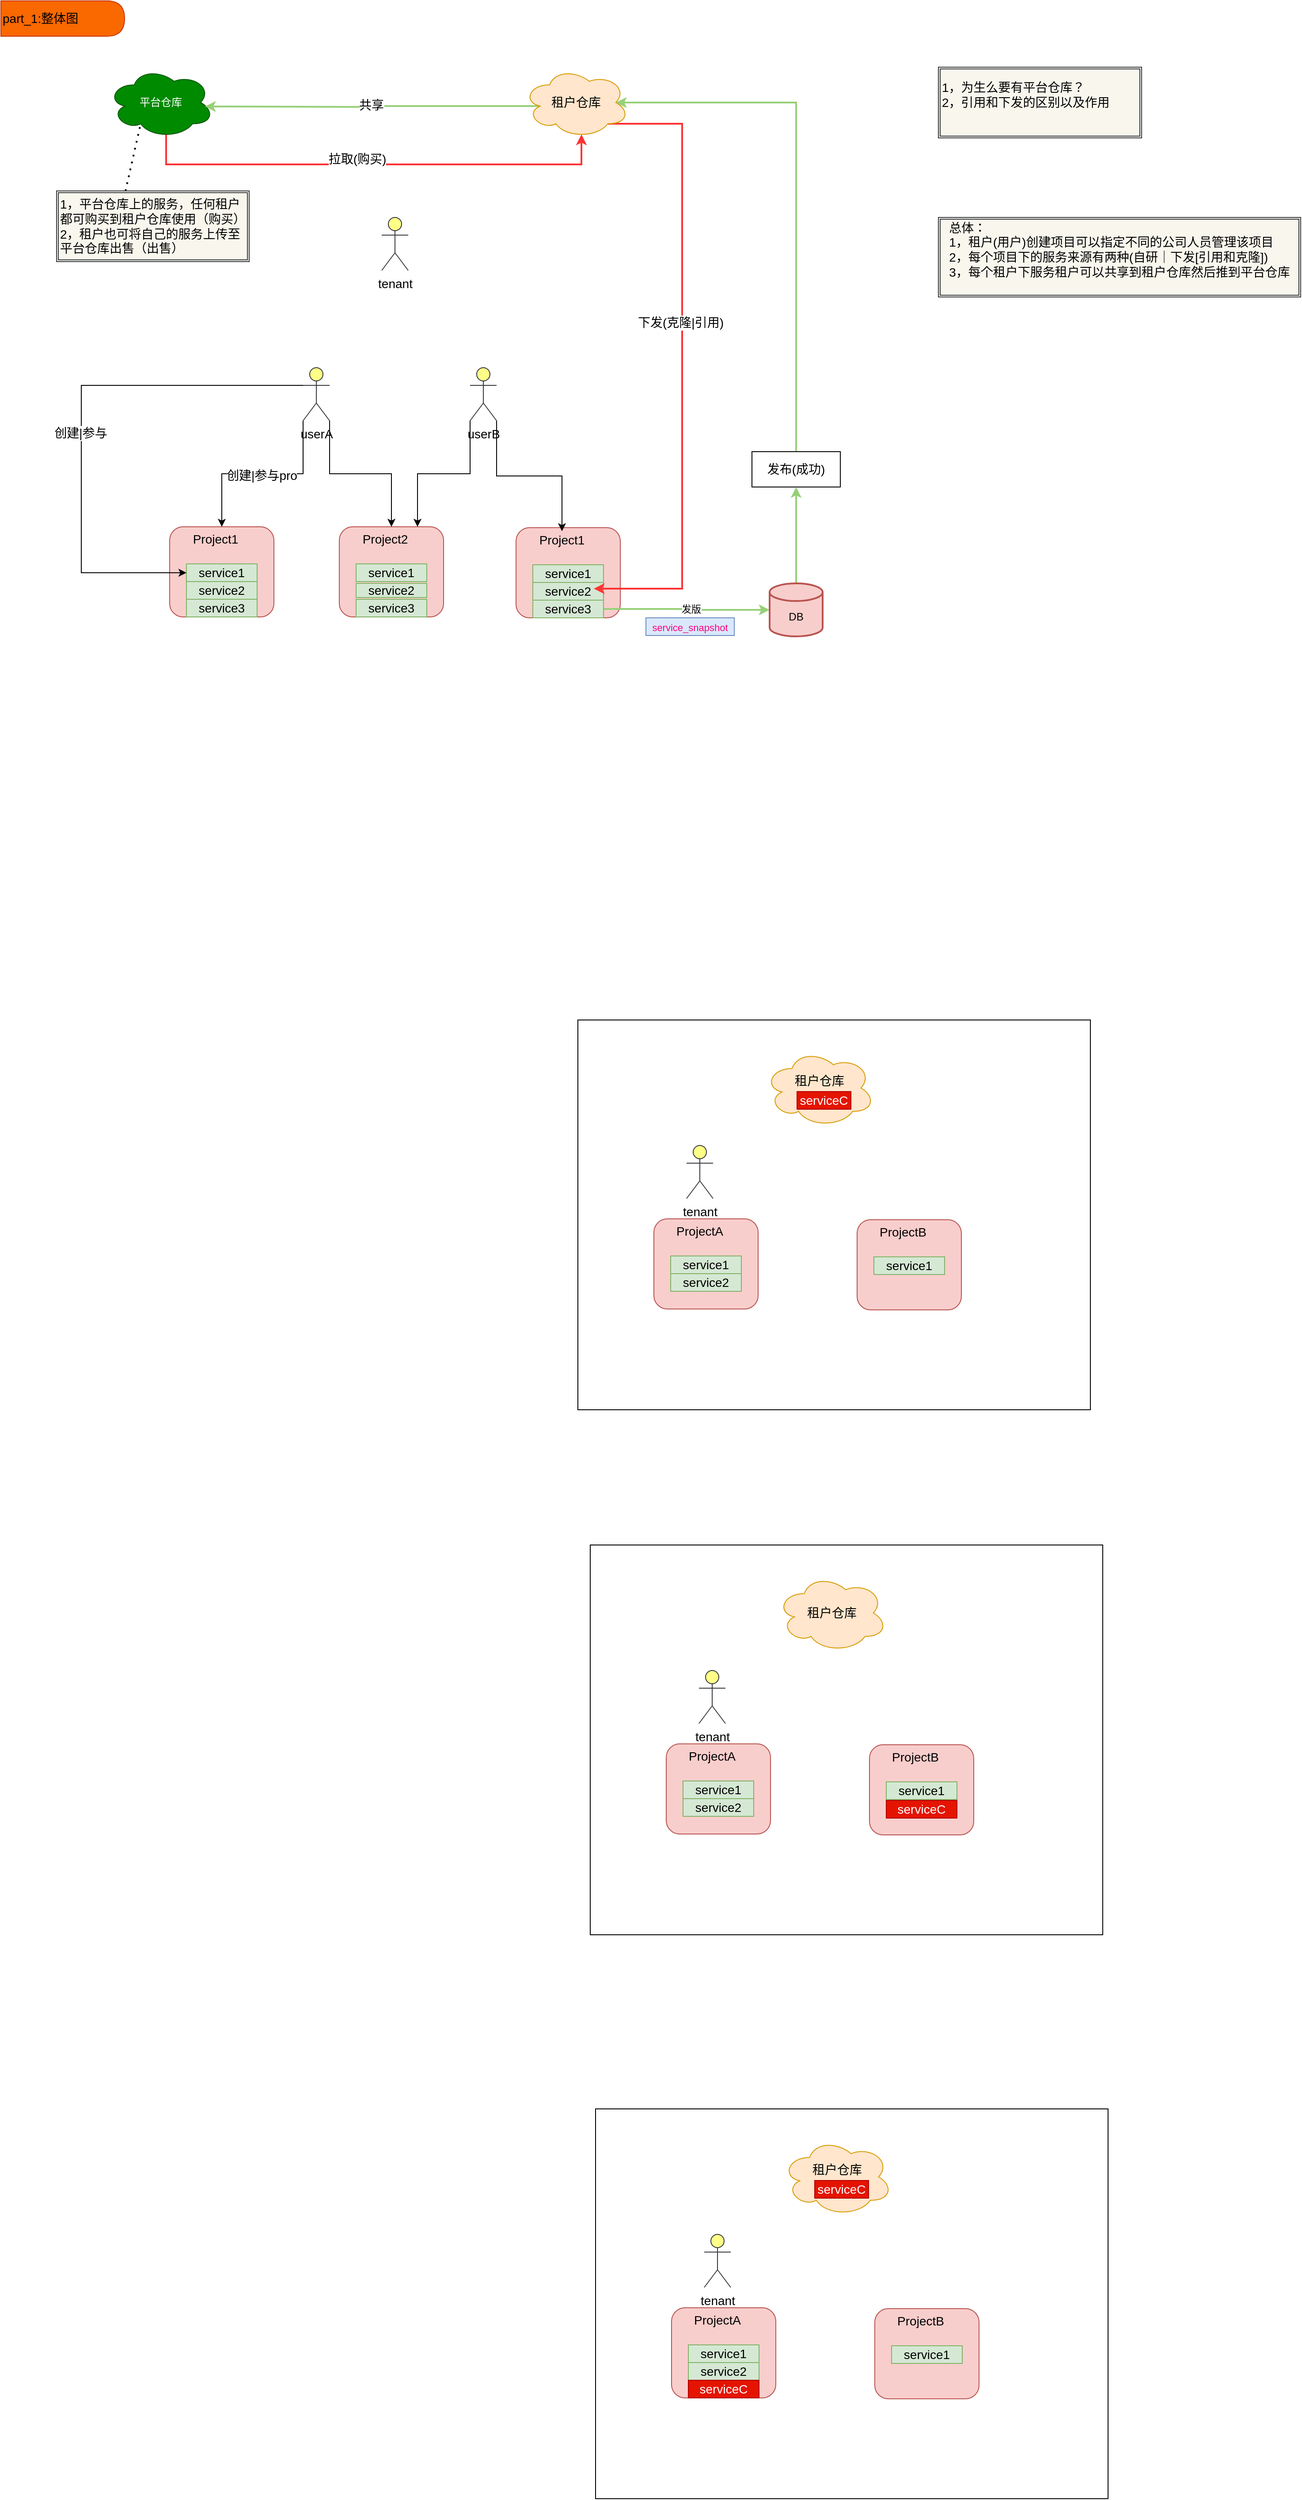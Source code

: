 <mxfile version="14.9.7" type="github">
  <diagram name="Page-1" id="97916047-d0de-89f5-080d-49f4d83e522f">
    <mxGraphModel dx="2993" dy="1817" grid="0" gridSize="10" guides="1" tooltips="1" connect="1" arrows="1" fold="1" page="1" pageScale="1.5" pageWidth="4681" pageHeight="3300" background="none" math="0" shadow="0">
      <root>
        <mxCell id="0" />
        <mxCell id="1" parent="0" />
        <mxCell id="XiP37MumvkjMzCkYlwh3-148" style="edgeStyle=orthogonalEdgeStyle;rounded=0;orthogonalLoop=1;jettySize=auto;html=1;exitX=0.55;exitY=0.95;exitDx=0;exitDy=0;exitPerimeter=0;entryX=0.55;entryY=0.95;entryDx=0;entryDy=0;entryPerimeter=0;fontSize=14;fontColor=#33FF33;strokeWidth=2;strokeColor=#FF3333;" parent="1" source="XiP37MumvkjMzCkYlwh3-59" target="XiP37MumvkjMzCkYlwh3-65" edge="1">
          <mxGeometry relative="1" as="geometry">
            <Array as="points">
              <mxPoint x="187" y="225" />
              <mxPoint x="657" y="225" />
            </Array>
          </mxGeometry>
        </mxCell>
        <mxCell id="XiP37MumvkjMzCkYlwh3-149" value="&lt;font color=&quot;#000000&quot;&gt;拉取(购买)&lt;/font&gt;" style="edgeLabel;html=1;align=center;verticalAlign=middle;resizable=0;points=[];fontSize=14;fontColor=#33FF33;" parent="XiP37MumvkjMzCkYlwh3-148" vertex="1" connectable="0">
          <mxGeometry x="-0.07" y="6" relative="1" as="geometry">
            <mxPoint as="offset" />
          </mxGeometry>
        </mxCell>
        <mxCell id="XiP37MumvkjMzCkYlwh3-59" value="平台仓库" style="ellipse;shape=cloud;whiteSpace=wrap;html=1;fillColor=#008a00;strokeColor=#005700;fontColor=#ffffff;" parent="1" vertex="1">
          <mxGeometry x="121" y="115" width="120" height="80" as="geometry" />
        </mxCell>
        <mxCell id="XiP37MumvkjMzCkYlwh3-132" style="edgeStyle=orthogonalEdgeStyle;rounded=0;orthogonalLoop=1;jettySize=auto;html=1;exitX=0.16;exitY=0.55;exitDx=0;exitDy=0;exitPerimeter=0;fontSize=14;strokeWidth=2;strokeColor=#97D077;" parent="1" source="XiP37MumvkjMzCkYlwh3-65" edge="1">
          <mxGeometry relative="1" as="geometry">
            <mxPoint x="231" y="159.471" as="targetPoint" />
          </mxGeometry>
        </mxCell>
        <mxCell id="XiP37MumvkjMzCkYlwh3-133" value="共享" style="edgeLabel;html=1;align=center;verticalAlign=middle;resizable=0;points=[];fontSize=14;" parent="XiP37MumvkjMzCkYlwh3-132" vertex="1" connectable="0">
          <mxGeometry x="-0.04" y="-1" relative="1" as="geometry">
            <mxPoint x="-9" as="offset" />
          </mxGeometry>
        </mxCell>
        <mxCell id="XiP37MumvkjMzCkYlwh3-150" style="edgeStyle=orthogonalEdgeStyle;rounded=0;orthogonalLoop=1;jettySize=auto;html=1;exitX=0.8;exitY=0.8;exitDx=0;exitDy=0;exitPerimeter=0;entryX=1;entryY=0.75;entryDx=0;entryDy=0;fontSize=14;fontColor=#33FF33;strokeWidth=2;strokeColor=#FF3333;" parent="1" source="XiP37MumvkjMzCkYlwh3-65" target="XiP37MumvkjMzCkYlwh3-97" edge="1">
          <mxGeometry relative="1" as="geometry">
            <Array as="points">
              <mxPoint x="771" y="179" />
              <mxPoint x="771" y="705" />
              <mxPoint x="691" y="705" />
              <mxPoint x="691" y="713" />
            </Array>
          </mxGeometry>
        </mxCell>
        <mxCell id="XiP37MumvkjMzCkYlwh3-153" value="&lt;font color=&quot;#000000&quot;&gt;下发(克隆|引用)&lt;/font&gt;" style="edgeLabel;html=1;align=center;verticalAlign=middle;resizable=0;points=[];fontSize=14;fontColor=#33FF33;" parent="XiP37MumvkjMzCkYlwh3-150" vertex="1" connectable="0">
          <mxGeometry x="-0.126" y="-2" relative="1" as="geometry">
            <mxPoint as="offset" />
          </mxGeometry>
        </mxCell>
        <mxCell id="XiP37MumvkjMzCkYlwh3-65" value="租户仓库" style="ellipse;shape=cloud;whiteSpace=wrap;html=1;fontSize=14;fillColor=#ffe6cc;strokeColor=#d79b00;" parent="1" vertex="1">
          <mxGeometry x="591" y="115" width="120" height="80" as="geometry" />
        </mxCell>
        <mxCell id="XiP37MumvkjMzCkYlwh3-67" value="" style="rounded=1;whiteSpace=wrap;html=1;fontSize=14;fillColor=#f8cecc;strokeColor=#b85450;" parent="1" vertex="1">
          <mxGeometry x="191" y="635" width="118" height="102" as="geometry" />
        </mxCell>
        <mxCell id="XiP37MumvkjMzCkYlwh3-72" value="tenant" style="shape=umlActor;verticalLabelPosition=bottom;verticalAlign=top;html=1;outlineConnect=0;fontSize=14;fillColor=#ffff88;strokeColor=#36393d;" parent="1" vertex="1">
          <mxGeometry x="431" y="285" width="30" height="60" as="geometry" />
        </mxCell>
        <mxCell id="XiP37MumvkjMzCkYlwh3-77" value="service1" style="rounded=0;whiteSpace=wrap;html=1;fontSize=14;fillColor=#d5e8d4;strokeColor=#82b366;" parent="1" vertex="1">
          <mxGeometry x="210" y="677" width="80" height="20" as="geometry" />
        </mxCell>
        <mxCell id="XiP37MumvkjMzCkYlwh3-78" value="service2" style="rounded=0;whiteSpace=wrap;html=1;fontSize=14;fillColor=#d5e8d4;strokeColor=#82b366;" parent="1" vertex="1">
          <mxGeometry x="210" y="697" width="80" height="20" as="geometry" />
        </mxCell>
        <mxCell id="XiP37MumvkjMzCkYlwh3-79" value="service3" style="rounded=0;whiteSpace=wrap;html=1;fontSize=14;fillColor=#d5e8d4;strokeColor=#82b366;" parent="1" vertex="1">
          <mxGeometry x="210" y="717" width="80" height="20" as="geometry" />
        </mxCell>
        <mxCell id="XiP37MumvkjMzCkYlwh3-91" value="Project1" style="text;html=1;strokeColor=none;fillColor=none;align=center;verticalAlign=middle;whiteSpace=wrap;rounded=0;fontSize=14;" parent="1" vertex="1">
          <mxGeometry x="223" y="639" width="40" height="20" as="geometry" />
        </mxCell>
        <mxCell id="XiP37MumvkjMzCkYlwh3-92" value="" style="rounded=1;whiteSpace=wrap;html=1;fontSize=14;fillColor=#f8cecc;strokeColor=#b85450;" parent="1" vertex="1">
          <mxGeometry x="383" y="635" width="118" height="102" as="geometry" />
        </mxCell>
        <mxCell id="XiP37MumvkjMzCkYlwh3-93" value="service1" style="rounded=0;whiteSpace=wrap;html=1;fontSize=14;fillColor=#d5e8d4;strokeColor=#82b366;" parent="1" vertex="1">
          <mxGeometry x="402" y="677" width="80" height="20" as="geometry" />
        </mxCell>
        <mxCell id="XiP37MumvkjMzCkYlwh3-94" value="service2" style="rounded=0;whiteSpace=wrap;html=1;fontSize=14;fillColor=#d5e8d4;strokeColor=#82b366;" parent="1" vertex="1">
          <mxGeometry x="402" y="699" width="80" height="16" as="geometry" />
        </mxCell>
        <mxCell id="XiP37MumvkjMzCkYlwh3-95" value="service3" style="rounded=0;whiteSpace=wrap;html=1;fontSize=14;fillColor=#d5e8d4;strokeColor=#82b366;" parent="1" vertex="1">
          <mxGeometry x="402" y="717" width="80" height="20" as="geometry" />
        </mxCell>
        <mxCell id="XiP37MumvkjMzCkYlwh3-96" value="Project2" style="text;html=1;strokeColor=none;fillColor=none;align=center;verticalAlign=middle;whiteSpace=wrap;rounded=0;fontSize=14;" parent="1" vertex="1">
          <mxGeometry x="415" y="639" width="40" height="20" as="geometry" />
        </mxCell>
        <mxCell id="XiP37MumvkjMzCkYlwh3-97" value="" style="rounded=1;whiteSpace=wrap;html=1;fontSize=14;fillColor=#f8cecc;strokeColor=#b85450;" parent="1" vertex="1">
          <mxGeometry x="583" y="636" width="118" height="102" as="geometry" />
        </mxCell>
        <mxCell id="XiP37MumvkjMzCkYlwh3-98" value="service1" style="rounded=0;whiteSpace=wrap;html=1;fontSize=14;fillColor=#d5e8d4;strokeColor=#82b366;" parent="1" vertex="1">
          <mxGeometry x="602" y="678" width="80" height="20" as="geometry" />
        </mxCell>
        <mxCell id="XiP37MumvkjMzCkYlwh3-99" value="service2" style="rounded=0;whiteSpace=wrap;html=1;fontSize=14;fillColor=#d5e8d4;strokeColor=#82b366;" parent="1" vertex="1">
          <mxGeometry x="602" y="698" width="80" height="20" as="geometry" />
        </mxCell>
        <mxCell id="mb0j57fvCN2QoR91kA2i-7" style="edgeStyle=orthogonalEdgeStyle;rounded=0;orthogonalLoop=1;jettySize=auto;html=1;exitX=1;exitY=0.5;exitDx=0;exitDy=0;entryX=0;entryY=0.5;entryDx=0;entryDy=0;entryPerimeter=0;strokeWidth=2;strokeColor=#97D077;" parent="1" source="XiP37MumvkjMzCkYlwh3-100" target="mb0j57fvCN2QoR91kA2i-4" edge="1">
          <mxGeometry relative="1" as="geometry" />
        </mxCell>
        <mxCell id="mb0j57fvCN2QoR91kA2i-8" value="发版" style="edgeLabel;html=1;align=center;verticalAlign=middle;resizable=0;points=[];" parent="mb0j57fvCN2QoR91kA2i-7" vertex="1" connectable="0">
          <mxGeometry x="-0.076" relative="1" as="geometry">
            <mxPoint x="11" as="offset" />
          </mxGeometry>
        </mxCell>
        <mxCell id="XiP37MumvkjMzCkYlwh3-100" value="service3" style="rounded=0;whiteSpace=wrap;html=1;fontSize=14;fillColor=#d5e8d4;strokeColor=#82b366;" parent="1" vertex="1">
          <mxGeometry x="602" y="718" width="80" height="20" as="geometry" />
        </mxCell>
        <mxCell id="XiP37MumvkjMzCkYlwh3-101" value="Project1" style="text;html=1;strokeColor=none;fillColor=none;align=center;verticalAlign=middle;whiteSpace=wrap;rounded=0;fontSize=14;" parent="1" vertex="1">
          <mxGeometry x="615" y="640" width="40" height="20" as="geometry" />
        </mxCell>
        <mxCell id="XiP37MumvkjMzCkYlwh3-104" value="&lt;div style=&quot;text-align: left&quot;&gt;&lt;span&gt;总体：&lt;/span&gt;&lt;/div&gt;&lt;div style=&quot;text-align: left&quot;&gt;&lt;span&gt;1，租户(用户)创建项目可以指定不同的公司人员管理该项目&lt;/span&gt;&lt;/div&gt;&lt;div style=&quot;text-align: left&quot;&gt;&lt;span&gt;2，每个项目下的服务来源有两种(自研｜下发[引用和克隆])&lt;/span&gt;&lt;/div&gt;&lt;div style=&quot;text-align: left&quot;&gt;&lt;span&gt;3，每个租户下服务租户可以共享到租户仓库然后推到平台仓库&lt;/span&gt;&lt;/div&gt;&lt;div style=&quot;text-align: left&quot;&gt;&lt;span&gt;&lt;br&gt;&lt;/span&gt;&lt;/div&gt;" style="shape=ext;double=1;rounded=0;whiteSpace=wrap;html=1;fontSize=14;fillColor=#f9f7ed;strokeColor=#36393d;" parent="1" vertex="1">
          <mxGeometry x="1061" y="285" width="410" height="90" as="geometry" />
        </mxCell>
        <mxCell id="XiP37MumvkjMzCkYlwh3-118" style="edgeStyle=orthogonalEdgeStyle;rounded=0;orthogonalLoop=1;jettySize=auto;html=1;exitX=0;exitY=1;exitDx=0;exitDy=0;exitPerimeter=0;entryX=0.5;entryY=0;entryDx=0;entryDy=0;fontSize=14;" parent="1" source="XiP37MumvkjMzCkYlwh3-109" target="XiP37MumvkjMzCkYlwh3-67" edge="1">
          <mxGeometry relative="1" as="geometry" />
        </mxCell>
        <mxCell id="XiP37MumvkjMzCkYlwh3-123" value="创建|参与pro" style="edgeLabel;html=1;align=center;verticalAlign=middle;resizable=0;points=[];fontSize=14;" parent="XiP37MumvkjMzCkYlwh3-118" vertex="1" connectable="0">
          <mxGeometry x="0.01" y="2" relative="1" as="geometry">
            <mxPoint as="offset" />
          </mxGeometry>
        </mxCell>
        <mxCell id="XiP37MumvkjMzCkYlwh3-119" style="edgeStyle=orthogonalEdgeStyle;rounded=0;orthogonalLoop=1;jettySize=auto;html=1;exitX=1;exitY=1;exitDx=0;exitDy=0;exitPerimeter=0;fontSize=14;entryX=0.5;entryY=0;entryDx=0;entryDy=0;" parent="1" source="XiP37MumvkjMzCkYlwh3-109" target="XiP37MumvkjMzCkYlwh3-92" edge="1">
          <mxGeometry relative="1" as="geometry">
            <mxPoint x="442" y="615" as="targetPoint" />
          </mxGeometry>
        </mxCell>
        <mxCell id="XiP37MumvkjMzCkYlwh3-124" style="edgeStyle=orthogonalEdgeStyle;rounded=0;orthogonalLoop=1;jettySize=auto;html=1;exitX=0;exitY=0.333;exitDx=0;exitDy=0;exitPerimeter=0;fontSize=14;entryX=0;entryY=0.5;entryDx=0;entryDy=0;" parent="1" source="XiP37MumvkjMzCkYlwh3-109" target="XiP37MumvkjMzCkYlwh3-77" edge="1">
          <mxGeometry relative="1" as="geometry">
            <mxPoint x="161" y="845" as="targetPoint" />
            <Array as="points">
              <mxPoint x="91" y="475" />
              <mxPoint x="91" y="687" />
            </Array>
          </mxGeometry>
        </mxCell>
        <mxCell id="XiP37MumvkjMzCkYlwh3-125" value="创建|参与" style="edgeLabel;html=1;align=center;verticalAlign=middle;resizable=0;points=[];fontSize=14;" parent="XiP37MumvkjMzCkYlwh3-124" vertex="1" connectable="0">
          <mxGeometry x="0.048" y="-1" relative="1" as="geometry">
            <mxPoint as="offset" />
          </mxGeometry>
        </mxCell>
        <mxCell id="XiP37MumvkjMzCkYlwh3-109" value="userA" style="shape=umlActor;verticalLabelPosition=bottom;verticalAlign=top;html=1;outlineConnect=0;fontSize=14;fillColor=#ffff88;strokeColor=#36393d;" parent="1" vertex="1">
          <mxGeometry x="342" y="455" width="30" height="60" as="geometry" />
        </mxCell>
        <mxCell id="XiP37MumvkjMzCkYlwh3-120" style="edgeStyle=orthogonalEdgeStyle;rounded=0;orthogonalLoop=1;jettySize=auto;html=1;exitX=0;exitY=1;exitDx=0;exitDy=0;exitPerimeter=0;entryX=0.75;entryY=0;entryDx=0;entryDy=0;fontSize=14;" parent="1" source="XiP37MumvkjMzCkYlwh3-113" target="XiP37MumvkjMzCkYlwh3-92" edge="1">
          <mxGeometry relative="1" as="geometry" />
        </mxCell>
        <mxCell id="XiP37MumvkjMzCkYlwh3-121" style="edgeStyle=orthogonalEdgeStyle;rounded=0;orthogonalLoop=1;jettySize=auto;html=1;exitX=1;exitY=1;exitDx=0;exitDy=0;exitPerimeter=0;entryX=0.5;entryY=0;entryDx=0;entryDy=0;fontSize=14;" parent="1" source="XiP37MumvkjMzCkYlwh3-113" target="XiP37MumvkjMzCkYlwh3-101" edge="1">
          <mxGeometry relative="1" as="geometry" />
        </mxCell>
        <mxCell id="XiP37MumvkjMzCkYlwh3-113" value="userB" style="shape=umlActor;verticalLabelPosition=bottom;verticalAlign=top;html=1;outlineConnect=0;fontSize=14;fillColor=#ffff88;strokeColor=#36393d;" parent="1" vertex="1">
          <mxGeometry x="531" y="455" width="30" height="60" as="geometry" />
        </mxCell>
        <mxCell id="XiP37MumvkjMzCkYlwh3-134" value="1，平台仓库上的服务，任何租户都可购买到租户仓库使用（购买）&lt;br&gt;2，租户也可将自己的服务上传至平台仓库出售（出售）" style="shape=ext;double=1;rounded=0;whiteSpace=wrap;html=1;fontSize=14;align=left;fillColor=#f9f7ed;strokeColor=#36393d;" parent="1" vertex="1">
          <mxGeometry x="63" y="255" width="218" height="80" as="geometry" />
        </mxCell>
        <mxCell id="XiP37MumvkjMzCkYlwh3-135" value="" style="endArrow=none;dashed=1;html=1;dashPattern=1 3;strokeWidth=2;fontSize=14;entryX=0.31;entryY=0.8;entryDx=0;entryDy=0;entryPerimeter=0;" parent="1" target="XiP37MumvkjMzCkYlwh3-59" edge="1">
          <mxGeometry width="50" height="50" relative="1" as="geometry">
            <mxPoint x="141" y="255" as="sourcePoint" />
            <mxPoint x="161" y="205" as="targetPoint" />
          </mxGeometry>
        </mxCell>
        <mxCell id="XiP37MumvkjMzCkYlwh3-152" value="" style="endArrow=classic;html=1;fontSize=14;fontColor=#33FF33;strokeWidth=2;strokeColor=#FF3333;" parent="1" edge="1">
          <mxGeometry width="50" height="50" relative="1" as="geometry">
            <mxPoint x="721" y="705" as="sourcePoint" />
            <mxPoint x="671" y="705" as="targetPoint" />
          </mxGeometry>
        </mxCell>
        <mxCell id="XiP37MumvkjMzCkYlwh3-155" value="&lt;font color=&quot;#000000&quot;&gt;1，为生么要有平台仓库？&lt;br&gt;2，引用和下发的区别以及作用&lt;br&gt;&lt;br&gt;&lt;/font&gt;" style="shape=ext;double=1;rounded=0;whiteSpace=wrap;html=1;fontSize=14;align=left;fillColor=#f9f7ed;strokeColor=#36393d;" parent="1" vertex="1">
          <mxGeometry x="1061" y="115" width="230" height="80" as="geometry" />
        </mxCell>
        <mxCell id="XiP37MumvkjMzCkYlwh3-160" value="&lt;font color=&quot;#000000&quot;&gt;part_1:整体图&lt;/font&gt;" style="shape=delay;whiteSpace=wrap;html=1;fontSize=14;fontColor=#000000;align=left;fillColor=#fa6800;strokeColor=#C73500;" parent="1" vertex="1">
          <mxGeometry y="40" width="140" height="40" as="geometry" />
        </mxCell>
        <mxCell id="mb0j57fvCN2QoR91kA2i-16" style="edgeStyle=orthogonalEdgeStyle;rounded=0;orthogonalLoop=1;jettySize=auto;html=1;exitX=0.5;exitY=0;exitDx=0;exitDy=0;entryX=0.875;entryY=0.5;entryDx=0;entryDy=0;entryPerimeter=0;strokeWidth=2;strokeColor=#97D077;" parent="1" source="mb0j57fvCN2QoR91kA2i-2" target="XiP37MumvkjMzCkYlwh3-65" edge="1">
          <mxGeometry relative="1" as="geometry">
            <Array as="points">
              <mxPoint x="900" y="155" />
            </Array>
          </mxGeometry>
        </mxCell>
        <mxCell id="mb0j57fvCN2QoR91kA2i-2" value="&lt;font style=&quot;font-size: 14px&quot;&gt;发布(成功)&lt;/font&gt;" style="rounded=0;whiteSpace=wrap;html=1;" parent="1" vertex="1">
          <mxGeometry x="850" y="550" width="100" height="40" as="geometry" />
        </mxCell>
        <mxCell id="mb0j57fvCN2QoR91kA2i-15" style="edgeStyle=orthogonalEdgeStyle;rounded=0;orthogonalLoop=1;jettySize=auto;html=1;exitX=0.5;exitY=0;exitDx=0;exitDy=0;exitPerimeter=0;entryX=0.5;entryY=1;entryDx=0;entryDy=0;strokeWidth=2;strokeColor=#97D077;" parent="1" source="mb0j57fvCN2QoR91kA2i-4" target="mb0j57fvCN2QoR91kA2i-2" edge="1">
          <mxGeometry relative="1" as="geometry" />
        </mxCell>
        <mxCell id="mb0j57fvCN2QoR91kA2i-4" value="&lt;br&gt;DB" style="strokeWidth=2;html=1;shape=mxgraph.flowchart.database;whiteSpace=wrap;fillColor=#f8cecc;strokeColor=#b85450;" parent="1" vertex="1">
          <mxGeometry x="870" y="699" width="60" height="60" as="geometry" />
        </mxCell>
        <mxCell id="mb0j57fvCN2QoR91kA2i-9" value="&lt;font style=&quot;font-size: 11px&quot; color=&quot;#ff0080&quot;&gt;service_snapshot&lt;/font&gt;" style="rounded=0;whiteSpace=wrap;html=1;fontSize=14;fillColor=#dae8fc;strokeColor=#6c8ebf;" parent="1" vertex="1">
          <mxGeometry x="730" y="738" width="100" height="20" as="geometry" />
        </mxCell>
        <mxCell id="cBf-o_3Lq7rXrhT4jhTr-19" value="" style="rounded=0;whiteSpace=wrap;html=1;" vertex="1" parent="1">
          <mxGeometry x="653" y="1193" width="580" height="441" as="geometry" />
        </mxCell>
        <mxCell id="cBf-o_3Lq7rXrhT4jhTr-21" value="" style="rounded=1;whiteSpace=wrap;html=1;fontSize=14;fillColor=#f8cecc;strokeColor=#b85450;" vertex="1" parent="1">
          <mxGeometry x="739" y="1418" width="118" height="102" as="geometry" />
        </mxCell>
        <mxCell id="cBf-o_3Lq7rXrhT4jhTr-22" value="service1" style="rounded=0;whiteSpace=wrap;html=1;fontSize=14;fillColor=#d5e8d4;strokeColor=#82b366;" vertex="1" parent="1">
          <mxGeometry x="758" y="1460" width="80" height="20" as="geometry" />
        </mxCell>
        <mxCell id="cBf-o_3Lq7rXrhT4jhTr-23" value="service2" style="rounded=0;whiteSpace=wrap;html=1;fontSize=14;fillColor=#d5e8d4;strokeColor=#82b366;" vertex="1" parent="1">
          <mxGeometry x="758" y="1480" width="80" height="20" as="geometry" />
        </mxCell>
        <mxCell id="cBf-o_3Lq7rXrhT4jhTr-25" value="ProjectA" style="text;html=1;strokeColor=none;fillColor=none;align=center;verticalAlign=middle;whiteSpace=wrap;rounded=0;fontSize=14;" vertex="1" parent="1">
          <mxGeometry x="771" y="1422" width="40" height="20" as="geometry" />
        </mxCell>
        <mxCell id="cBf-o_3Lq7rXrhT4jhTr-26" value="tenant" style="shape=umlActor;verticalLabelPosition=bottom;verticalAlign=top;html=1;outlineConnect=0;fontSize=14;fillColor=#ffff88;strokeColor=#36393d;" vertex="1" parent="1">
          <mxGeometry x="776" y="1335" width="30" height="60" as="geometry" />
        </mxCell>
        <mxCell id="cBf-o_3Lq7rXrhT4jhTr-27" value="租户仓库&lt;br&gt;&lt;br&gt;" style="ellipse;shape=cloud;whiteSpace=wrap;html=1;fontSize=14;fillColor=#ffe6cc;strokeColor=#d79b00;" vertex="1" parent="1">
          <mxGeometry x="864" y="1226" width="125" height="88" as="geometry" />
        </mxCell>
        <mxCell id="cBf-o_3Lq7rXrhT4jhTr-29" value="" style="rounded=1;whiteSpace=wrap;html=1;fontSize=14;fillColor=#f8cecc;strokeColor=#b85450;" vertex="1" parent="1">
          <mxGeometry x="969" y="1419" width="118" height="102" as="geometry" />
        </mxCell>
        <mxCell id="cBf-o_3Lq7rXrhT4jhTr-30" value="service1" style="rounded=0;whiteSpace=wrap;html=1;fontSize=14;fillColor=#d5e8d4;strokeColor=#82b366;" vertex="1" parent="1">
          <mxGeometry x="988" y="1461" width="80" height="20" as="geometry" />
        </mxCell>
        <mxCell id="cBf-o_3Lq7rXrhT4jhTr-33" value="ProjectB" style="text;html=1;strokeColor=none;fillColor=none;align=center;verticalAlign=middle;whiteSpace=wrap;rounded=0;fontSize=14;" vertex="1" parent="1">
          <mxGeometry x="1001" y="1423" width="40" height="20" as="geometry" />
        </mxCell>
        <mxCell id="cBf-o_3Lq7rXrhT4jhTr-35" value="serviceC" style="rounded=0;whiteSpace=wrap;html=1;fontSize=14;fillColor=#e51400;strokeColor=#B20000;fontColor=#ffffff;" vertex="1" parent="1">
          <mxGeometry x="901" y="1274" width="61" height="20" as="geometry" />
        </mxCell>
        <mxCell id="cBf-o_3Lq7rXrhT4jhTr-37" value="" style="rounded=0;whiteSpace=wrap;html=1;" vertex="1" parent="1">
          <mxGeometry x="667" y="1787" width="580" height="441" as="geometry" />
        </mxCell>
        <mxCell id="cBf-o_3Lq7rXrhT4jhTr-38" value="" style="rounded=1;whiteSpace=wrap;html=1;fontSize=14;fillColor=#f8cecc;strokeColor=#b85450;" vertex="1" parent="1">
          <mxGeometry x="753" y="2012" width="118" height="102" as="geometry" />
        </mxCell>
        <mxCell id="cBf-o_3Lq7rXrhT4jhTr-39" value="service1" style="rounded=0;whiteSpace=wrap;html=1;fontSize=14;fillColor=#d5e8d4;strokeColor=#82b366;" vertex="1" parent="1">
          <mxGeometry x="772" y="2054" width="80" height="20" as="geometry" />
        </mxCell>
        <mxCell id="cBf-o_3Lq7rXrhT4jhTr-40" value="service2" style="rounded=0;whiteSpace=wrap;html=1;fontSize=14;fillColor=#d5e8d4;strokeColor=#82b366;" vertex="1" parent="1">
          <mxGeometry x="772" y="2074" width="80" height="20" as="geometry" />
        </mxCell>
        <mxCell id="cBf-o_3Lq7rXrhT4jhTr-41" value="ProjectA" style="text;html=1;strokeColor=none;fillColor=none;align=center;verticalAlign=middle;whiteSpace=wrap;rounded=0;fontSize=14;" vertex="1" parent="1">
          <mxGeometry x="785" y="2016" width="40" height="20" as="geometry" />
        </mxCell>
        <mxCell id="cBf-o_3Lq7rXrhT4jhTr-42" value="tenant" style="shape=umlActor;verticalLabelPosition=bottom;verticalAlign=top;html=1;outlineConnect=0;fontSize=14;fillColor=#ffff88;strokeColor=#36393d;" vertex="1" parent="1">
          <mxGeometry x="790" y="1929" width="30" height="60" as="geometry" />
        </mxCell>
        <mxCell id="cBf-o_3Lq7rXrhT4jhTr-43" value="租户仓库" style="ellipse;shape=cloud;whiteSpace=wrap;html=1;fontSize=14;fillColor=#ffe6cc;strokeColor=#d79b00;" vertex="1" parent="1">
          <mxGeometry x="878" y="1820" width="125" height="88" as="geometry" />
        </mxCell>
        <mxCell id="cBf-o_3Lq7rXrhT4jhTr-44" value="" style="rounded=1;whiteSpace=wrap;html=1;fontSize=14;fillColor=#f8cecc;strokeColor=#b85450;" vertex="1" parent="1">
          <mxGeometry x="983" y="2013" width="118" height="102" as="geometry" />
        </mxCell>
        <mxCell id="cBf-o_3Lq7rXrhT4jhTr-45" value="service1" style="rounded=0;whiteSpace=wrap;html=1;fontSize=14;fillColor=#d5e8d4;strokeColor=#82b366;" vertex="1" parent="1">
          <mxGeometry x="1002" y="2055" width="80" height="20" as="geometry" />
        </mxCell>
        <mxCell id="cBf-o_3Lq7rXrhT4jhTr-46" value="ProjectB" style="text;html=1;strokeColor=none;fillColor=none;align=center;verticalAlign=middle;whiteSpace=wrap;rounded=0;fontSize=14;" vertex="1" parent="1">
          <mxGeometry x="1015" y="2017" width="40" height="20" as="geometry" />
        </mxCell>
        <mxCell id="cBf-o_3Lq7rXrhT4jhTr-49" value="" style="rounded=0;whiteSpace=wrap;html=1;" vertex="1" parent="1">
          <mxGeometry x="673" y="2425" width="580" height="441" as="geometry" />
        </mxCell>
        <mxCell id="cBf-o_3Lq7rXrhT4jhTr-50" value="" style="rounded=1;whiteSpace=wrap;html=1;fontSize=14;fillColor=#f8cecc;strokeColor=#b85450;" vertex="1" parent="1">
          <mxGeometry x="759" y="2650" width="118" height="102" as="geometry" />
        </mxCell>
        <mxCell id="cBf-o_3Lq7rXrhT4jhTr-51" value="service1" style="rounded=0;whiteSpace=wrap;html=1;fontSize=14;fillColor=#d5e8d4;strokeColor=#82b366;" vertex="1" parent="1">
          <mxGeometry x="778" y="2692" width="80" height="20" as="geometry" />
        </mxCell>
        <mxCell id="cBf-o_3Lq7rXrhT4jhTr-52" value="service2" style="rounded=0;whiteSpace=wrap;html=1;fontSize=14;fillColor=#d5e8d4;strokeColor=#82b366;" vertex="1" parent="1">
          <mxGeometry x="778" y="2712" width="80" height="20" as="geometry" />
        </mxCell>
        <mxCell id="cBf-o_3Lq7rXrhT4jhTr-53" value="ProjectA" style="text;html=1;strokeColor=none;fillColor=none;align=center;verticalAlign=middle;whiteSpace=wrap;rounded=0;fontSize=14;" vertex="1" parent="1">
          <mxGeometry x="791" y="2654" width="40" height="20" as="geometry" />
        </mxCell>
        <mxCell id="cBf-o_3Lq7rXrhT4jhTr-54" value="tenant" style="shape=umlActor;verticalLabelPosition=bottom;verticalAlign=top;html=1;outlineConnect=0;fontSize=14;fillColor=#ffff88;strokeColor=#36393d;" vertex="1" parent="1">
          <mxGeometry x="796" y="2567" width="30" height="60" as="geometry" />
        </mxCell>
        <mxCell id="cBf-o_3Lq7rXrhT4jhTr-55" value="租户仓库&lt;br&gt;&lt;br&gt;" style="ellipse;shape=cloud;whiteSpace=wrap;html=1;fontSize=14;fillColor=#ffe6cc;strokeColor=#d79b00;" vertex="1" parent="1">
          <mxGeometry x="884" y="2458" width="125" height="88" as="geometry" />
        </mxCell>
        <mxCell id="cBf-o_3Lq7rXrhT4jhTr-56" value="" style="rounded=1;whiteSpace=wrap;html=1;fontSize=14;fillColor=#f8cecc;strokeColor=#b85450;" vertex="1" parent="1">
          <mxGeometry x="989" y="2651" width="118" height="102" as="geometry" />
        </mxCell>
        <mxCell id="cBf-o_3Lq7rXrhT4jhTr-57" value="service1" style="rounded=0;whiteSpace=wrap;html=1;fontSize=14;fillColor=#d5e8d4;strokeColor=#82b366;" vertex="1" parent="1">
          <mxGeometry x="1008" y="2693" width="80" height="20" as="geometry" />
        </mxCell>
        <mxCell id="cBf-o_3Lq7rXrhT4jhTr-58" value="ProjectB" style="text;html=1;strokeColor=none;fillColor=none;align=center;verticalAlign=middle;whiteSpace=wrap;rounded=0;fontSize=14;" vertex="1" parent="1">
          <mxGeometry x="1021" y="2655" width="40" height="20" as="geometry" />
        </mxCell>
        <mxCell id="cBf-o_3Lq7rXrhT4jhTr-59" value="serviceC" style="rounded=0;whiteSpace=wrap;html=1;fontSize=14;fillColor=#e51400;strokeColor=#B20000;fontColor=#ffffff;" vertex="1" parent="1">
          <mxGeometry x="921" y="2506" width="61" height="20" as="geometry" />
        </mxCell>
        <mxCell id="cBf-o_3Lq7rXrhT4jhTr-60" value="serviceC" style="rounded=0;whiteSpace=wrap;html=1;fontSize=14;fillColor=#e51400;strokeColor=#B20000;fontColor=#ffffff;" vertex="1" parent="1">
          <mxGeometry x="1002" y="2076" width="80" height="20" as="geometry" />
        </mxCell>
        <mxCell id="cBf-o_3Lq7rXrhT4jhTr-61" value="serviceC" style="rounded=0;whiteSpace=wrap;html=1;fontSize=14;fillColor=#e51400;strokeColor=#B20000;fontColor=#ffffff;" vertex="1" parent="1">
          <mxGeometry x="778" y="2732" width="80" height="20" as="geometry" />
        </mxCell>
      </root>
    </mxGraphModel>
  </diagram>
</mxfile>
